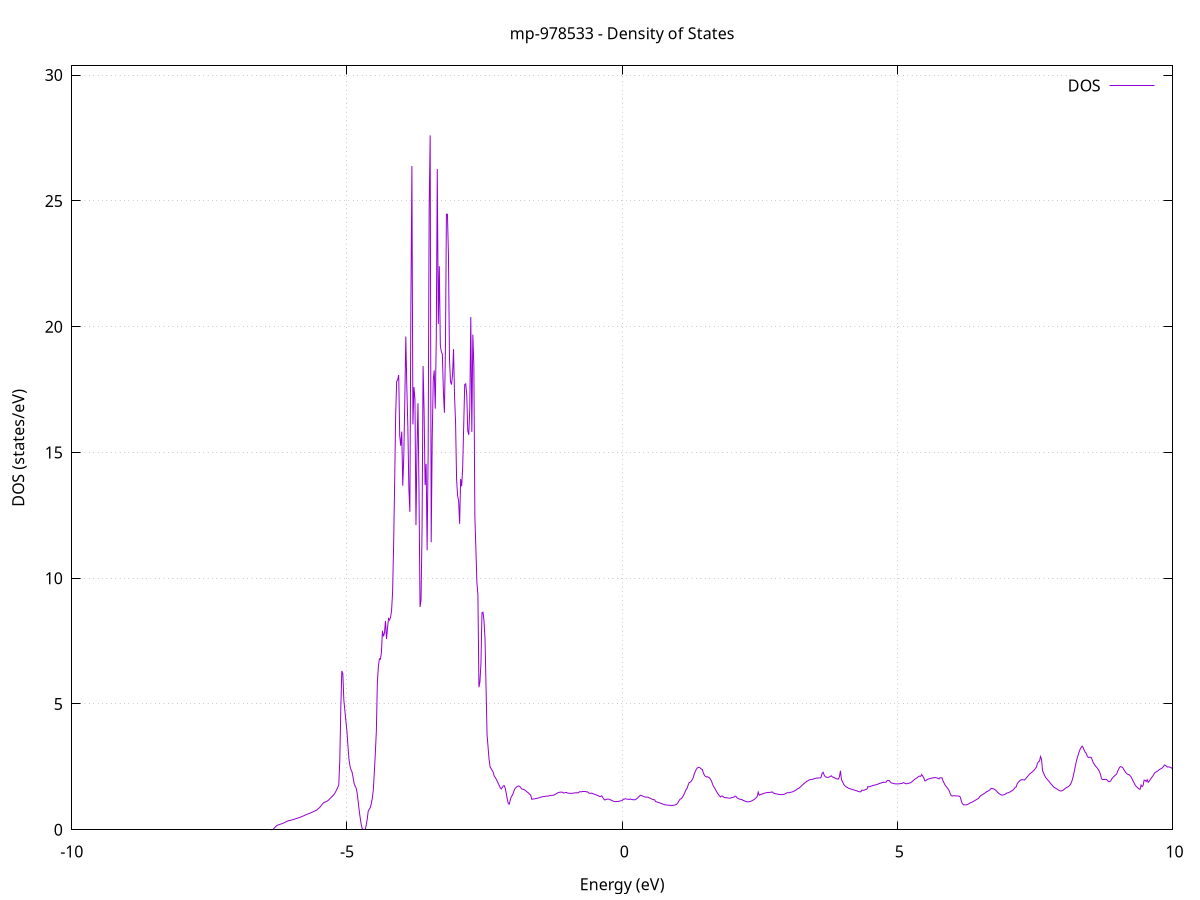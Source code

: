 set title 'mp-978533 - Density of States'
set xlabel 'Energy (eV)'
set ylabel 'DOS (states/eV)'
set grid
set xrange [-10:10]
set yrange [0:30.367]
set xzeroaxis lt -1
set terminal png size 800,600
set output 'mp-978533_dos_gnuplot.png'
plot '-' using 1:2 with lines title 'DOS'
-8.045900 0.000000
-8.027500 0.000000
-8.009000 0.000000
-7.990600 0.000000
-7.972100 0.000000
-7.953700 0.000000
-7.935200 0.000000
-7.916800 0.000000
-7.898300 0.000000
-7.879900 0.000000
-7.861400 0.000000
-7.843000 0.000000
-7.824500 0.000000
-7.806000 0.000000
-7.787600 0.000000
-7.769100 0.000000
-7.750700 0.000000
-7.732200 0.000000
-7.713800 0.000000
-7.695300 0.000000
-7.676900 0.000000
-7.658400 0.000000
-7.640000 0.000000
-7.621500 0.000000
-7.603100 0.000000
-7.584600 0.000000
-7.566200 0.000000
-7.547700 0.000000
-7.529300 0.000000
-7.510800 0.000000
-7.492300 0.000000
-7.473900 0.000000
-7.455400 0.000000
-7.437000 0.000000
-7.418500 0.000000
-7.400100 0.000000
-7.381600 0.000000
-7.363200 0.000000
-7.344700 0.000000
-7.326300 0.000000
-7.307800 0.000000
-7.289400 0.000000
-7.270900 0.000000
-7.252500 0.000000
-7.234000 0.000000
-7.215600 0.000000
-7.197100 0.000000
-7.178600 0.000000
-7.160200 0.000000
-7.141700 0.000000
-7.123300 0.000000
-7.104800 0.000000
-7.086400 0.000000
-7.067900 0.000000
-7.049500 0.000000
-7.031000 0.000000
-7.012600 0.000000
-6.994100 0.000000
-6.975700 0.000000
-6.957200 0.000000
-6.938800 0.000000
-6.920300 0.000000
-6.901900 0.000000
-6.883400 0.000000
-6.864900 0.000000
-6.846500 0.000000
-6.828000 0.000000
-6.809600 0.000000
-6.791100 0.000000
-6.772700 0.000000
-6.754200 0.000000
-6.735800 0.000000
-6.717300 0.000000
-6.698900 0.000000
-6.680400 0.000000
-6.662000 0.000000
-6.643500 0.000000
-6.625100 0.000000
-6.606600 0.000000
-6.588200 0.000000
-6.569700 0.000000
-6.551200 0.000000
-6.532800 0.000000
-6.514300 0.000000
-6.495900 0.000000
-6.477400 0.000000
-6.459000 0.000000
-6.440500 0.000000
-6.422100 0.000000
-6.403600 0.000000
-6.385200 0.000000
-6.366700 0.000100
-6.348300 0.011400
-6.329800 0.041900
-6.311400 0.089300
-6.292900 0.132200
-6.274500 0.171700
-6.256000 0.186200
-6.237500 0.200400
-6.219100 0.215000
-6.200600 0.231600
-6.182200 0.238600
-6.163700 0.255900
-6.145300 0.274600
-6.126800 0.293800
-6.108400 0.313700
-6.089900 0.334100
-6.071500 0.351600
-6.053000 0.363700
-6.034600 0.371500
-6.016100 0.381900
-5.997700 0.393500
-5.979200 0.406000
-5.960800 0.418500
-5.942300 0.431100
-5.923800 0.443600
-5.905400 0.456800
-5.886900 0.470600
-5.868500 0.484700
-5.850000 0.499100
-5.831600 0.513900
-5.813100 0.529800
-5.794700 0.547200
-5.776200 0.565300
-5.757800 0.584200
-5.739300 0.602000
-5.720900 0.618400
-5.702400 0.634500
-5.684000 0.650600
-5.665500 0.666900
-5.647100 0.684400
-5.628600 0.702400
-5.610100 0.720700
-5.591700 0.739500
-5.573200 0.758700
-5.554800 0.779400
-5.536300 0.810000
-5.517900 0.842400
-5.499400 0.879400
-5.481000 0.925500
-5.462500 0.975900
-5.444100 1.030200
-5.425600 1.070700
-5.407200 1.097500
-5.388700 1.110600
-5.370300 1.123600
-5.351800 1.151700
-5.333300 1.183300
-5.314900 1.221900
-5.296400 1.267500
-5.278000 1.307600
-5.259500 1.344700
-5.241100 1.390800
-5.222600 1.446900
-5.204200 1.516600
-5.185700 1.598700
-5.167300 1.686500
-5.148800 1.782900
-5.130400 2.759200
-5.111900 4.840500
-5.093500 6.314800
-5.075000 6.193800
-5.056600 5.144400
-5.038100 4.735200
-5.019600 4.326500
-5.001200 3.932300
-4.982700 3.343300
-4.964300 2.817700
-4.945800 2.539800
-4.927400 2.388100
-4.908900 2.305100
-4.890500 2.094800
-4.872000 1.865500
-4.853600 1.741200
-4.835100 1.675400
-4.816700 1.479000
-4.798200 1.159600
-4.779800 0.805300
-4.761300 0.497300
-4.742900 0.236000
-4.724400 0.045500
-4.705900 0.000000
-4.687500 0.000000
-4.669000 0.015100
-4.650600 0.176200
-4.632100 0.422300
-4.613700 0.742400
-4.595200 0.813200
-4.576800 0.882400
-4.558300 1.035800
-4.539900 1.253300
-4.521400 1.582300
-4.503000 2.284400
-4.484500 3.043400
-4.466100 3.924300
-4.447600 5.879900
-4.429200 6.490700
-4.410700 6.798200
-4.392200 6.780700
-4.373800 7.051300
-4.355300 7.911800
-4.336900 7.689200
-4.318400 7.825600
-4.300000 8.301400
-4.281500 7.585200
-4.263100 8.027900
-4.244600 8.397600
-4.226200 8.341400
-4.207700 8.456500
-4.189300 8.715700
-4.170800 9.461700
-4.152400 11.314400
-4.133900 13.737600
-4.115500 16.468600
-4.097000 17.820200
-4.078500 17.888600
-4.060100 18.078300
-4.041600 15.669400
-4.023200 15.263000
-4.004700 15.828100
-3.986300 13.678100
-3.967800 14.829200
-3.949400 16.994500
-3.930900 19.607800
-3.912500 17.622400
-3.894000 16.004100
-3.875600 13.576600
-3.857100 12.640000
-3.838700 20.825000
-3.820200 26.386500
-3.801800 16.112200
-3.783300 17.599200
-3.764800 17.119900
-3.746400 12.111800
-3.727900 15.118600
-3.709500 16.955600
-3.691000 13.417800
-3.672600 8.856200
-3.654100 9.138500
-3.635700 11.929500
-3.617200 18.434800
-3.598800 16.687400
-3.580300 13.702600
-3.561900 14.545600
-3.543400 11.111900
-3.525000 14.977700
-3.506500 24.699800
-3.488100 27.606300
-3.469600 11.428100
-3.451100 15.539900
-3.432700 17.861200
-3.414200 18.263100
-3.395800 16.740800
-3.377300 19.517800
-3.358900 26.268100
-3.340400 20.107600
-3.322000 22.401700
-3.303500 19.246700
-3.285100 19.009500
-3.266600 18.899800
-3.248200 17.438900
-3.229700 16.576600
-3.211300 19.093700
-3.192800 24.476000
-3.174400 24.465700
-3.155900 22.831400
-3.137400 18.729000
-3.119000 17.811700
-3.100500 17.697600
-3.082100 18.076300
-3.063600 19.104900
-3.045200 17.234800
-3.026700 16.195300
-3.008300 13.937700
-2.989800 13.279900
-2.971400 13.081500
-2.952900 12.160800
-2.934500 13.940100
-2.916000 13.658000
-2.897600 14.395000
-2.879100 16.047700
-2.860600 17.693400
-2.842200 17.729100
-2.823700 17.297300
-2.805300 15.862500
-2.786800 15.700800
-2.768400 16.760800
-2.749900 20.386200
-2.731500 15.816400
-2.713000 19.684900
-2.694600 18.471500
-2.676100 12.453600
-2.657700 11.167200
-2.639200 9.838300
-2.620800 9.343000
-2.602300 5.665300
-2.583900 5.878400
-2.565400 6.620100
-2.546900 8.625000
-2.528500 8.650500
-2.510000 8.296300
-2.491600 7.590100
-2.473100 5.683400
-2.454700 3.793400
-2.436200 3.286600
-2.417800 2.799100
-2.399300 2.498000
-2.380900 2.432600
-2.362400 2.359200
-2.344000 2.296100
-2.325500 2.141100
-2.307100 2.086200
-2.288600 2.009500
-2.270200 1.929600
-2.251700 1.847500
-2.233200 1.762900
-2.214800 1.669300
-2.196300 1.624200
-2.177900 1.682000
-2.159400 1.744400
-2.141000 1.754900
-2.122500 1.638600
-2.104100 1.421100
-2.085600 1.208100
-2.067200 1.032300
-2.048700 1.023400
-2.030300 1.212500
-2.011800 1.328600
-1.993400 1.371900
-1.974900 1.482500
-1.956500 1.597300
-1.938000 1.659200
-1.919500 1.703400
-1.901100 1.730400
-1.882600 1.740400
-1.864200 1.730700
-1.845700 1.687900
-1.827300 1.624300
-1.808800 1.616000
-1.790400 1.606100
-1.771900 1.585300
-1.753500 1.552500
-1.735000 1.515800
-1.716600 1.488900
-1.698100 1.455800
-1.679700 1.406000
-1.661200 1.379200
-1.642800 1.213400
-1.624300 1.217500
-1.605800 1.225000
-1.587400 1.232800
-1.568900 1.241200
-1.550500 1.250100
-1.532000 1.258600
-1.513600 1.269300
-1.495100 1.282000
-1.476700 1.296800
-1.458200 1.309600
-1.439800 1.316700
-1.421300 1.319900
-1.402900 1.324500
-1.384400 1.335700
-1.366000 1.337600
-1.347500 1.342000
-1.329100 1.350000
-1.310600 1.358800
-1.292100 1.367200
-1.273700 1.370800
-1.255200 1.374200
-1.236800 1.379700
-1.218300 1.403900
-1.199900 1.432400
-1.181400 1.456600
-1.163000 1.475400
-1.144500 1.488200
-1.126100 1.494200
-1.107600 1.499600
-1.089200 1.495000
-1.070700 1.465600
-1.052300 1.461200
-1.033800 1.462900
-1.015400 1.462900
-0.996900 1.462400
-0.978400 1.456400
-0.960000 1.450700
-0.941500 1.447900
-0.923100 1.448700
-0.904600 1.452000
-0.886200 1.457400
-0.867700 1.462600
-0.849300 1.467500
-0.830800 1.469900
-0.812400 1.472500
-0.793900 1.475100
-0.775500 1.512500
-0.757000 1.510500
-0.738600 1.509100
-0.720100 1.508500
-0.701600 1.508400
-0.683200 1.522900
-0.664700 1.518500
-0.646300 1.507900
-0.627800 1.508500
-0.609400 1.466400
-0.590900 1.453700
-0.572500 1.445700
-0.554000 1.458300
-0.535600 1.440400
-0.517100 1.422500
-0.498700 1.407900
-0.480200 1.392700
-0.461800 1.377200
-0.443300 1.361100
-0.424900 1.343100
-0.406400 1.323100
-0.387900 1.326900
-0.369500 1.351200
-0.351000 1.276700
-0.332600 1.216100
-0.314100 1.182300
-0.295700 1.203800
-0.277200 1.212900
-0.258800 1.219700
-0.240300 1.218900
-0.221900 1.199300
-0.203400 1.181700
-0.185000 1.163500
-0.166500 1.144400
-0.148100 1.124600
-0.129600 1.117600
-0.111200 1.118700
-0.092700 1.128300
-0.074200 1.120700
-0.055800 1.133800
-0.037300 1.144700
-0.018900 1.153300
-0.000400 1.158700
0.018000 1.209200
0.036500 1.218700
0.054900 1.228700
0.073400 1.225600
0.091800 1.219000
0.110300 1.213800
0.128700 1.204400
0.147200 1.226800
0.165600 1.209100
0.184100 1.199400
0.202500 1.194000
0.221000 1.192900
0.239500 1.195800
0.257900 1.224500
0.276400 1.253700
0.294800 1.291300
0.313300 1.339900
0.331700 1.371200
0.350200 1.364700
0.368600 1.340000
0.387100 1.333300
0.405500 1.308700
0.424000 1.301300
0.442400 1.298500
0.460900 1.299000
0.479300 1.286900
0.497800 1.257900
0.516200 1.253800
0.534700 1.221700
0.553200 1.210500
0.571600 1.197900
0.590100 1.188100
0.608500 1.125000
0.627000 1.110400
0.645400 1.096600
0.663900 1.082800
0.682300 1.068700
0.700800 1.054300
0.719200 1.039200
0.737700 1.023400
0.756100 1.008300
0.774600 0.995200
0.793000 0.988800
0.811500 0.984100
0.829900 0.979900
0.848400 0.976200
0.866900 0.973100
0.885300 0.968100
0.903800 0.969800
0.922200 0.972900
0.940700 0.976900
0.959100 0.982700
0.977600 0.999800
0.996000 1.026700
1.014500 1.077600
1.032900 1.154900
1.051400 1.213200
1.069800 1.231500
1.088300 1.272500
1.106700 1.337700
1.125200 1.416400
1.143600 1.508000
1.162100 1.596200
1.180600 1.650900
1.199000 1.778200
1.217500 1.876600
1.235900 1.888800
1.254400 1.927200
1.272800 1.992700
1.291300 2.069500
1.309700 2.212800
1.328200 2.311300
1.346600 2.400800
1.365100 2.454700
1.383500 2.481000
1.402000 2.482600
1.420400 2.451000
1.438900 2.415200
1.457300 2.395400
1.475800 2.259800
1.494300 2.170500
1.512700 2.123500
1.531200 2.098600
1.549600 2.110700
1.568100 2.084100
1.586500 2.067200
1.605000 2.008200
1.623400 1.940100
1.641900 1.816600
1.660300 1.726900
1.678800 1.664400
1.697200 1.589300
1.715700 1.513600
1.734100 1.452600
1.752600 1.393000
1.771100 1.344600
1.789500 1.305100
1.808000 1.342300
1.826400 1.339000
1.844900 1.295400
1.863300 1.278700
1.881800 1.274900
1.900200 1.273400
1.918700 1.265000
1.937100 1.257200
1.955600 1.257400
1.974000 1.263600
1.992500 1.280100
2.010900 1.285000
2.029400 1.296100
2.047800 1.337300
2.066300 1.332300
2.084800 1.273600
2.103200 1.250600
2.121700 1.230100
2.140100 1.213000
2.158600 1.203900
2.177000 1.204300
2.195500 1.164100
2.213900 1.160400
2.232400 1.137900
2.250800 1.121800
2.269300 1.112600
2.287700 1.110600
2.306200 1.115500
2.324600 1.125600
2.343100 1.136500
2.361500 1.155200
2.380000 1.179200
2.398500 1.206500
2.416900 1.238500
2.435400 1.275700
2.453800 1.315700
2.472300 1.496800
2.490700 1.373500
2.509200 1.392500
2.527600 1.407200
2.546100 1.421500
2.564500 1.438900
2.583000 1.452700
2.601400 1.463900
2.619900 1.472900
2.638300 1.479600
2.656800 1.483500
2.675200 1.485600
2.693700 1.489600
2.712200 1.495800
2.730600 1.504400
2.749100 1.461800
2.767500 1.442200
2.786000 1.435900
2.804400 1.428700
2.822900 1.419300
2.841300 1.407900
2.859800 1.401500
2.878200 1.397000
2.896700 1.397900
2.915100 1.400900
2.933600 1.406500
2.952000 1.417000
2.970500 1.440200
2.988900 1.463400
3.007400 1.474400
3.025900 1.470900
3.044300 1.485300
3.062800 1.492700
3.081200 1.498700
3.099700 1.511800
3.118100 1.530700
3.136600 1.554600
3.155000 1.573600
3.173500 1.603800
3.191900 1.636000
3.210400 1.650500
3.228800 1.685100
3.247300 1.721800
3.265700 1.758300
3.284200 1.795800
3.302600 1.833000
3.321100 1.867600
3.339600 1.899000
3.358000 1.927700
3.376500 1.952800
3.394900 1.976900
3.413400 1.992600
3.431800 1.997300
3.450300 2.000900
3.468700 2.011400
3.487200 2.025300
3.505600 2.041200
3.524100 2.051200
3.542500 2.055900
3.561000 2.057300
3.579400 2.058800
3.597900 2.064100
3.616300 2.097500
3.634800 2.254000
3.653300 2.284500
3.671700 2.167800
3.690200 2.111900
3.708600 2.091200
3.727100 2.082100
3.745500 2.084500
3.764000 2.097700
3.782400 2.120300
3.800900 2.146200
3.819300 2.101700
3.837800 2.089200
3.856200 2.073100
3.874700 2.044600
3.893100 2.029000
3.911600 2.016300
3.930100 2.015500
3.948500 2.114800
3.967000 2.344300
3.985400 1.988000
4.003900 1.917300
4.022300 1.821800
4.040800 1.759400
4.059200 1.728000
4.077700 1.698600
4.096100 1.673600
4.114600 1.650100
4.133000 1.639500
4.151500 1.622100
4.169900 1.609800
4.188400 1.597800
4.206800 1.584700
4.225300 1.573200
4.243800 1.560600
4.262200 1.549200
4.280700 1.533100
4.299100 1.517000
4.317600 1.511600
4.336000 1.509700
4.354500 1.572500
4.372900 1.567200
4.391400 1.569300
4.409800 1.585400
4.428300 1.604000
4.446700 1.612600
4.465200 1.717600
4.483600 1.704100
4.502100 1.718100
4.520500 1.732700
4.539000 1.747500
4.557500 1.760100
4.575900 1.771700
4.594400 1.780300
4.612800 1.789800
4.631300 1.801000
4.649700 1.816000
4.668200 1.837500
4.686600 1.844500
4.705100 1.859200
4.723500 1.876900
4.742000 1.885500
4.760400 1.886800
4.778900 1.888400
4.797300 1.896000
4.815800 1.953500
4.834200 1.963100
4.852700 1.958600
4.871200 1.898100
4.889600 1.862900
4.908100 1.854600
4.926500 1.847800
4.945000 1.831400
4.963400 1.826400
4.981900 1.824300
5.000300 1.825700
5.018800 1.826400
5.037200 1.827400
5.055700 1.834900
5.074100 1.842000
5.092600 1.852100
5.111000 1.874100
5.129500 1.855400
5.147900 1.835200
5.166400 1.828600
5.184900 1.835500
5.203300 1.844000
5.221800 1.858100
5.240200 1.870600
5.258700 1.897400
5.277100 1.929100
5.295600 1.970200
5.314000 2.002600
5.332500 2.030400
5.350900 2.057100
5.369400 2.083600
5.387800 2.121300
5.406300 2.133900
5.424700 2.125600
5.443200 2.194300
5.461600 2.130500
5.480100 2.071400
5.498600 1.945100
5.517000 1.948200
5.535500 1.983600
5.553900 2.007900
5.572400 2.023200
5.590800 2.034200
5.609300 2.043800
5.627700 2.054400
5.646200 2.061900
5.664600 2.067600
5.683100 2.077700
5.701500 2.071700
5.720000 2.059800
5.738400 2.042000
5.756900 2.022700
5.775300 2.068100
5.793800 2.067100
5.812300 2.065700
5.830700 1.939300
5.849200 1.860600
5.867600 1.779100
5.886100 1.723300
5.904500 1.675000
5.923000 1.621300
5.941400 1.558800
5.959900 1.443000
5.978300 1.365500
5.996800 1.337500
6.015200 1.355200
6.033700 1.350900
6.052100 1.345500
6.070600 1.345700
6.089000 1.345100
6.107500 1.342600
6.126000 1.337200
6.144400 1.297200
6.162900 1.145200
6.181300 1.041100
6.199800 0.997100
6.218200 0.989900
6.236700 0.986600
6.255100 0.992100
6.273600 1.006200
6.292000 1.026400
6.310500 1.049400
6.328900 1.072500
6.347400 1.086800
6.365800 1.109000
6.384300 1.130800
6.402800 1.153900
6.421200 1.177300
6.439700 1.202500
6.458100 1.226500
6.476600 1.248500
6.495000 1.313100
6.513500 1.352100
6.531900 1.377200
6.550400 1.401400
6.568800 1.425000
6.587300 1.452900
6.605700 1.487500
6.624200 1.511900
6.642600 1.532400
6.661100 1.555900
6.679500 1.582300
6.698000 1.635200
6.716500 1.639300
6.734900 1.632600
6.753400 1.620200
6.771800 1.600200
6.790300 1.567700
6.808700 1.525900
6.827200 1.476700
6.845600 1.442000
6.864100 1.417400
6.882500 1.393400
6.901000 1.375700
6.919400 1.382600
6.937900 1.393300
6.956300 1.409900
6.974800 1.436200
6.993200 1.466200
7.011700 1.465800
7.030200 1.482900
7.048600 1.507700
7.067100 1.531400
7.085500 1.557600
7.104000 1.585600
7.122400 1.623900
7.140900 1.686500
7.159300 1.702700
7.177800 1.826700
7.196200 1.881000
7.214700 1.925000
7.233100 1.964100
7.251600 1.988100
7.270000 1.992200
7.288500 1.986400
7.306900 1.976500
7.325400 2.010800
7.343900 2.060700
7.362300 2.108000
7.380800 2.156500
7.399200 2.205800
7.417700 2.242700
7.436100 2.274100
7.454600 2.305800
7.473000 2.340600
7.491500 2.384800
7.509900 2.444100
7.528400 2.494200
7.546800 2.646100
7.565300 2.703700
7.583700 2.732600
7.602200 2.910500
7.620600 2.791100
7.639100 2.345800
7.657600 2.254100
7.676000 2.159700
7.694500 2.083900
7.712900 2.032400
7.731400 1.986300
7.749800 1.937800
7.768300 1.887200
7.786700 1.838400
7.805200 1.793400
7.823600 1.748200
7.842100 1.694700
7.860500 1.672400
7.879000 1.649800
7.897400 1.627000
7.915900 1.593500
7.934300 1.573100
7.952800 1.551700
7.971300 1.539400
7.989700 1.548400
8.008200 1.567000
8.026600 1.596600
8.045100 1.635200
8.063500 1.663300
8.082000 1.685600
8.100400 1.704900
8.118900 1.737200
8.137300 1.780300
8.155800 1.844900
8.174200 1.947400
8.192700 2.096300
8.211100 2.273600
8.229600 2.482700
8.248000 2.669700
8.266500 2.833000
8.285000 2.968500
8.303400 3.097500
8.321900 3.201200
8.340300 3.272100
8.358800 3.325100
8.377200 3.266900
8.395700 3.165600
8.414100 3.079800
8.432600 3.043900
8.451000 2.927900
8.469500 2.877800
8.487900 2.882700
8.506400 2.883400
8.524800 2.871800
8.543300 2.764900
8.561700 2.657400
8.580200 2.606500
8.598700 2.534700
8.617100 2.496200
8.635600 2.448600
8.654000 2.385900
8.672500 2.306400
8.690900 2.207800
8.709400 2.033200
8.727800 1.997000
8.746300 1.998700
8.764700 2.001700
8.783200 2.004500
8.801600 2.002600
8.820100 1.960600
8.838500 1.913500
8.857000 1.915200
8.875500 1.939900
8.893900 2.010900
8.912400 2.065100
8.930800 2.110800
8.949300 2.146300
8.967700 2.179300
8.986200 2.219700
9.004600 2.334700
9.023100 2.417300
9.041500 2.488500
9.060000 2.513300
9.078400 2.491200
9.096900 2.465200
9.115300 2.395000
9.133800 2.329000
9.152200 2.269700
9.170700 2.228900
9.189200 2.202600
9.207600 2.197400
9.226100 2.157600
9.244500 2.111800
9.263000 2.036500
9.281400 1.944100
9.299900 1.876200
9.318300 1.789600
9.336800 1.734600
9.355200 1.696400
9.373700 1.656900
9.392100 1.623300
9.410600 1.604600
9.429000 1.778500
9.447500 1.717900
9.465900 1.761200
9.484400 1.973400
9.502900 1.966300
9.521300 1.917300
9.539800 1.986500
9.558200 1.887100
9.576700 1.935500
9.595100 1.988800
9.613600 2.052700
9.632000 2.107900
9.650500 2.160000
9.668900 2.240800
9.687400 2.285400
9.705800 2.301300
9.724300 2.327800
9.742700 2.357600
9.761200 2.393200
9.779600 2.416100
9.798100 2.437600
9.816600 2.468500
9.835000 2.509700
9.853500 2.575400
9.871900 2.557900
9.890400 2.526000
9.908800 2.493300
9.927300 2.498200
9.945700 2.495000
9.964200 2.481300
9.982600 2.457500
10.001100 2.426300
10.019500 2.388800
10.038000 2.341700
10.056400 2.282000
10.074900 2.212100
10.093300 2.140900
10.111800 2.087800
10.130300 2.031400
10.148700 1.964700
10.167200 1.909800
10.185600 1.866000
10.204100 1.832100
10.222500 1.825000
10.241000 1.862600
10.259400 1.896800
10.277900 1.927600
10.296300 1.946800
10.314800 1.962200
10.333200 1.965600
10.351700 1.957300
10.370100 1.955400
10.388600 1.949300
10.407000 1.937700
10.425500 1.933800
10.444000 1.896300
10.462400 1.876600
10.480900 1.868300
10.499300 1.872800
10.517800 1.885500
10.536200 1.905200
10.554700 1.949000
10.573100 2.012700
10.591600 2.058400
10.610000 2.114300
10.628500 2.086300
10.646900 2.058200
10.665400 2.055200
10.683800 2.052900
10.702300 2.062300
10.720700 2.162400
10.739200 2.192200
10.757700 2.211500
10.776100 2.230500
10.794600 2.245000
10.813000 2.258400
10.831500 2.278700
10.849900 2.302100
10.868400 2.315000
10.886800 2.306400
10.905300 2.262400
10.923700 2.251800
10.942200 2.245600
10.960600 2.256300
10.979100 2.252200
10.997500 2.254300
11.016000 2.258500
11.034500 2.263500
11.052900 2.277500
11.071400 2.301200
11.089800 2.330300
11.108300 2.368500
11.126700 2.406300
11.145200 2.444700
11.163600 2.632800
11.182100 2.661300
11.200500 2.662000
11.219000 2.656600
11.237400 2.637500
11.255900 2.609300
11.274300 2.583500
11.292800 2.606100
11.311200 2.514800
11.329700 2.402500
11.348200 2.302900
11.366600 2.214200
11.385100 2.140000
11.403500 2.092500
11.422000 2.037200
11.440400 1.993200
11.458900 1.960500
11.477300 1.947700
11.495800 1.933200
11.514200 1.921300
11.532700 1.912000
11.551100 1.909500
11.569600 1.909800
11.588000 1.948900
11.606500 1.974600
11.624900 1.964700
11.643400 2.000900
11.661900 2.005800
11.680300 2.001000
11.698800 1.978100
11.717200 1.944000
11.735700 1.927600
11.754100 1.904500
11.772600 1.887800
11.791000 1.859300
11.809500 1.832600
11.827900 1.817700
11.846400 1.787100
11.864800 1.762000
11.883300 1.796200
11.901700 1.722800
11.920200 1.706700
11.938600 1.694300
11.957100 1.688100
11.975600 1.725400
11.994000 1.782500
12.012500 1.831300
12.030900 1.841600
12.049400 1.909300
12.067800 1.930200
12.086300 1.907900
12.104700 1.874400
12.123200 1.834300
12.141600 1.786800
12.160100 1.732900
12.178500 1.681600
12.197000 1.651300
12.215400 1.667500
12.233900 1.623300
12.252300 1.627000
12.270800 1.630400
12.289300 1.633600
12.307700 1.647800
12.326200 1.730200
12.344600 1.814200
12.363100 1.896800
12.381500 1.968800
12.400000 2.034500
12.418400 2.085700
12.436900 2.112500
12.455300 1.982000
12.473800 1.880500
12.492200 1.811600
12.510700 1.742000
12.529100 1.714100
12.547600 1.703800
12.566000 1.705400
12.584500 1.742500
12.603000 1.750000
12.621400 1.760400
12.639900 1.772600
12.658300 1.785900
12.676800 1.816200
12.695200 1.901800
12.713700 1.972400
12.732100 2.036200
12.750600 2.136100
12.769000 2.253700
12.787500 2.138600
12.805900 2.084700
12.824400 2.059900
12.842800 2.037400
12.861300 2.014900
12.879700 1.992400
12.898200 1.978400
12.916700 1.969700
12.935100 1.941900
12.953600 1.899600
12.972000 1.872000
12.990500 1.851300
13.008900 1.837300
13.027400 1.834500
13.045800 1.833900
13.064300 1.816300
13.082700 1.853900
13.101200 1.896700
13.119600 1.936600
13.138100 1.981300
13.156500 2.027500
13.175000 2.074500
13.193400 2.120000
13.211900 2.128800
13.230400 2.146800
13.248800 2.188300
13.267300 2.221300
13.285700 2.251100
13.304200 2.224000
13.322600 2.227900
13.341100 2.282700
13.359500 2.378400
13.378000 2.300300
13.396400 2.268300
13.414900 2.250100
13.433300 2.230600
13.451800 2.213100
13.470200 2.192200
13.488700 2.171600
13.507200 2.151100
13.525600 2.129100
13.544100 2.106600
13.562500 2.098600
13.581000 2.097800
13.599400 2.102800
13.617900 2.029100
13.636300 1.979200
13.654800 1.939900
13.673200 1.910600
13.691700 1.948900
13.710100 2.072800
13.728600 2.117300
13.747000 2.142400
13.765500 2.174100
13.783900 2.220500
13.802400 2.286000
13.820900 2.349800
13.839300 2.398000
13.857800 2.432200
13.876200 2.453000
13.894700 2.460500
13.913100 2.460100
13.931600 2.497300
13.950000 2.579600
13.968500 2.565500
13.986900 2.536500
14.005400 2.512400
14.023800 2.486100
14.042300 2.481100
14.060700 2.444700
14.079200 2.471000
14.097600 2.505100
14.116100 2.541400
14.134600 2.614800
14.153000 2.638000
14.171500 2.635400
14.189900 2.599000
14.208400 2.545100
14.226800 2.529700
14.245300 2.479900
14.263700 2.473800
14.282200 2.474500
14.300600 2.492400
14.319100 2.502500
14.337500 2.501200
14.356000 2.496500
14.374400 2.493600
14.392900 2.497700
14.411300 2.529800
14.429800 2.502900
14.448300 2.513300
14.466700 2.521300
14.485200 2.529300
14.503600 2.542400
14.522100 2.565800
14.540500 2.601700
14.559000 2.643900
14.577400 2.648300
14.595900 2.641100
14.614300 2.669000
14.632800 2.698700
14.651200 2.751300
14.669700 2.828900
14.688100 2.897200
14.706600 2.928600
14.725000 2.960700
14.743500 3.013500
14.762000 3.060600
14.780400 3.039100
14.798900 3.041400
14.817300 3.021500
14.835800 3.054500
14.854200 2.950800
14.872700 2.942000
14.891100 2.949500
14.909600 2.958900
14.928000 2.975000
14.946500 3.039000
14.964900 3.045500
14.983400 3.059200
15.001800 3.066800
15.020300 3.101500
15.038700 3.085100
15.057200 3.073300
15.075700 3.066400
15.094100 3.083100
15.112600 3.110400
15.131000 3.119300
15.149500 3.091500
15.167900 3.032700
15.186400 2.954900
15.204800 2.895400
15.223300 2.879700
15.241700 2.857300
15.260200 2.785800
15.278600 2.791800
15.297100 2.979400
15.315500 3.196200
15.334000 3.182100
15.352400 3.173900
15.370900 3.133000
15.389400 3.079900
15.407800 3.068200
15.426300 3.022200
15.444700 2.961400
15.463200 2.888900
15.481600 2.837200
15.500100 2.797000
15.518500 2.768000
15.537000 2.746900
15.555400 2.773400
15.573900 2.797900
15.592300 2.827800
15.610800 2.857700
15.629200 2.892000
15.647700 2.971700
15.666200 3.001600
15.684600 2.984200
15.703100 2.980100
15.721500 2.980800
15.740000 2.971500
15.758400 2.952600
15.776900 2.922500
15.795300 2.856600
15.813800 2.786400
15.832200 2.776000
15.850700 2.787700
15.869100 2.707700
15.887600 2.739000
15.906000 2.468900
15.924500 2.492100
15.942900 2.502600
15.961400 2.485100
15.979900 2.510400
15.998300 2.590400
16.016800 2.691300
16.035200 2.728500
16.053700 2.782000
16.072100 2.893100
16.090600 3.022000
16.109000 3.194700
16.127500 3.476000
16.145900 3.673900
16.164400 3.549800
16.182800 3.602400
16.201300 3.607000
16.219700 3.631400
16.238200 3.673900
16.256600 3.817400
16.275100 4.001100
16.293600 3.796600
16.312000 3.714600
16.330500 3.805500
16.348900 3.983200
16.367400 3.759800
16.385800 3.698100
16.404300 3.381100
16.422700 3.459500
16.441200 3.216900
16.459600 3.318100
16.478100 3.233000
16.496500 3.146700
16.515000 3.083400
16.533400 3.179900
16.551900 3.249900
16.570300 3.352900
16.588800 3.472500
16.607300 3.659200
16.625700 3.554600
16.644200 3.596800
16.662600 3.645200
16.681100 3.726900
16.699500 3.803800
16.718000 3.729900
16.736400 3.544200
16.754900 3.346700
16.773300 3.071800
16.791800 2.799700
16.810200 2.565800
16.828700 2.381000
16.847100 2.282300
16.865600 2.217400
16.884000 2.152000
16.902500 2.095500
16.921000 2.035000
16.939400 2.009600
16.957900 2.009500
16.976300 2.020100
16.994800 2.041100
17.013200 2.083500
17.031700 2.162400
17.050100 2.261800
17.068600 2.369000
17.087000 2.455100
17.105500 2.515800
17.123900 2.537400
17.142400 2.536000
17.160800 2.512900
17.179300 2.476400
17.197700 2.475500
17.216200 2.540200
17.234700 2.532000
17.253100 2.538100
17.271600 2.545400
17.290000 2.657400
17.308500 2.786500
17.326900 2.988300
17.345400 3.018400
17.363800 3.005900
17.382300 2.914200
17.400700 2.927700
17.419200 2.865100
17.437600 2.881300
17.456100 2.882500
17.474500 2.872400
17.493000 2.855900
17.511400 2.852400
17.529900 2.881500
17.548400 2.953300
17.566800 2.990500
17.585300 3.007200
17.603700 2.998000
17.622200 2.982200
17.640600 2.970400
17.659100 2.927800
17.677500 2.908700
17.696000 2.911700
17.714400 2.878800
17.732900 2.893800
17.751300 2.844800
17.769800 2.900800
17.788200 3.018500
17.806700 2.871500
17.825100 2.823200
17.843600 2.749300
17.862100 2.689600
17.880500 2.616000
17.899000 2.562700
17.917400 2.517000
17.935900 2.505200
17.954300 2.500800
17.972800 2.494900
17.991200 2.475300
18.009700 2.482100
18.028100 2.485400
18.046600 2.494600
18.065000 2.573200
18.083500 2.692800
18.101900 2.801600
18.120400 2.809300
18.138900 2.941400
18.157300 2.730100
18.175800 2.708500
18.194200 2.846900
18.212700 3.005600
18.231100 3.340400
18.249600 3.040000
18.268000 2.951300
18.286500 2.971000
18.304900 3.007100
18.323400 3.050600
18.341800 3.028100
18.360300 3.054700
18.378700 3.095200
18.397200 3.131500
18.415600 3.163600
18.434100 3.212100
18.452600 3.268300
18.471000 3.336000
18.489500 3.596400
18.507900 3.828800
18.526400 3.703700
18.544800 3.586100
18.563300 3.535800
18.581700 3.503800
18.600200 3.396500
18.618600 3.250400
18.637100 3.187400
18.655500 3.336100
18.674000 2.640000
18.692400 2.429900
18.710900 2.322300
18.729300 2.303300
18.747800 2.292500
18.766300 2.295500
18.784700 2.322200
18.803200 2.268300
18.821600 2.282300
18.840100 2.367700
18.858500 2.463100
18.877000 2.585100
18.895400 2.711900
18.913900 2.844500
18.932300 2.804300
18.950800 2.796300
18.969200 2.837700
18.987700 2.942000
19.006100 3.048600
19.024600 3.138900
19.043000 3.119600
19.061500 2.989100
19.080000 2.980000
19.098400 2.961300
19.116900 2.917000
19.135300 2.862100
19.153800 2.841400
19.172200 2.810700
19.190700 2.776300
19.209100 2.747500
19.227600 2.765300
19.246000 2.735300
19.264500 2.644800
19.282900 2.593600
19.301400 2.551300
19.319800 2.514300
19.338300 2.480000
19.356700 2.440300
19.375200 2.395400
19.393700 2.349700
19.412100 2.314700
19.430600 2.265300
19.449000 2.204800
19.467500 2.149900
19.485900 2.121200
19.504400 2.084700
19.522800 2.048400
19.541300 2.036200
19.559700 2.013900
19.578200 2.019600
19.596600 2.050100
19.615100 2.096900
19.633500 2.119800
19.652000 2.116800
19.670400 2.138700
19.688900 2.187600
19.707400 2.246700
19.725800 2.326600
19.744300 2.438500
19.762700 2.532000
19.781200 2.565600
19.799600 2.583400
19.818100 2.598300
19.836500 2.625400
19.855000 2.662500
19.873400 2.709100
19.891900 2.777700
19.910300 2.771900
19.928800 2.832700
19.947200 2.921900
19.965700 2.994100
19.984100 3.159900
20.002600 3.312600
20.021100 3.375300
20.039500 3.314100
20.058000 3.214400
20.076400 3.110800
20.094900 2.999000
20.113300 2.871500
20.131800 2.739300
20.150200 2.696400
20.168700 2.535900
20.187100 2.442100
20.205600 2.373600
20.224000 2.297000
20.242500 2.235500
20.260900 2.269000
20.279400 2.385900
20.297800 2.620500
20.316300 2.933600
20.334800 3.079100
20.353200 3.124700
20.371700 3.008800
20.390100 3.017900
20.408600 3.004400
20.427000 3.009000
20.445500 3.059800
20.463900 3.158100
20.482400 3.155000
20.500800 3.138900
20.519300 3.133300
20.537700 3.100400
20.556200 3.089300
20.574600 3.090200
20.593100 3.104500
20.611600 3.121100
20.630000 3.137100
20.648500 3.131200
20.666900 3.154100
20.685400 2.965600
20.703800 2.964400
20.722300 2.981100
20.740700 2.977100
20.759200 2.903700
20.777600 2.820800
20.796100 2.748200
20.814500 2.698300
20.833000 2.631200
20.851400 2.515700
20.869900 2.441200
20.888300 2.719400
20.906800 2.417700
20.925300 2.333800
20.943700 2.315400
20.962200 2.332100
20.980600 2.361800
20.999100 2.397500
21.017500 2.458500
21.036000 2.538400
21.054400 2.610200
21.072900 2.677500
21.091300 2.751500
21.109800 2.863600
21.128200 2.895400
21.146700 2.881100
21.165100 2.862100
21.183600 2.840600
21.202000 2.844400
21.220500 2.843800
21.239000 2.863800
21.257400 2.873900
21.275900 2.884800
21.294300 2.893700
21.312800 2.910400
21.331200 2.934000
21.349700 2.933500
21.368100 2.936700
21.386600 2.938900
21.405000 2.945300
21.423500 3.098300
21.441900 3.077700
21.460400 3.059800
21.478800 3.098700
21.497300 3.124000
21.515700 3.274100
21.534200 3.261800
21.552700 3.227000
21.571100 3.200100
21.589600 3.126100
21.608000 3.018400
21.626500 2.936800
21.644900 2.864000
21.663400 2.779600
21.681800 2.715100
21.700300 2.667100
21.718700 2.623600
21.737200 2.593000
21.755600 2.586600
21.774100 2.623700
21.792500 2.718600
21.811000 2.868500
21.829400 2.977200
21.847900 3.087100
21.866400 3.250600
21.884800 3.477900
21.903300 3.676800
21.921700 3.685400
21.940200 3.667600
21.958600 3.638400
21.977100 3.602600
21.995500 3.590900
22.014000 3.582900
22.032400 3.492300
22.050900 3.531400
22.069300 3.563800
22.087800 3.666700
22.106200 3.685900
22.124700 3.700400
22.143100 3.641800
22.161600 3.499200
22.180100 3.485800
22.198500 3.265600
22.217000 3.170700
22.235400 3.037700
22.253900 3.042400
22.272300 3.151400
22.290800 3.210900
22.309200 3.277700
22.327700 3.385700
22.346100 3.488900
22.364600 3.594300
22.383000 3.733900
22.401500 3.767800
22.419900 3.905700
22.438400 3.997600
22.456800 4.082300
22.475300 4.120700
22.493800 4.140200
22.512200 4.156100
22.530700 4.129700
22.549100 4.098000
22.567600 3.950500
22.586000 3.588200
22.604500 3.468500
22.622900 3.423700
22.641400 3.439200
22.659800 3.474200
22.678300 3.471400
22.696700 3.448000
22.715200 3.372400
22.733600 3.270700
22.752100 3.166000
22.770600 3.040100
22.789000 2.951000
22.807500 2.923100
22.825900 3.119300
22.844400 3.302800
22.862800 3.307000
22.881300 3.336300
22.899700 3.401200
22.918200 3.498100
22.936600 3.634000
22.955100 3.677300
22.973500 3.552700
22.992000 3.344500
23.010400 3.127900
23.028900 3.002500
23.047300 2.887000
23.065800 2.797700
23.084300 2.725800
23.102700 2.659300
23.121200 2.607700
23.139600 2.556100
23.158100 2.471600
23.176500 2.464400
23.195000 2.676300
23.213400 2.829500
23.231900 2.887900
23.250300 2.844800
23.268800 2.805100
23.287200 2.785600
23.305700 2.794300
23.324100 2.817800
23.342600 2.855000
23.361000 2.899400
23.379500 2.867100
23.398000 2.856700
23.416400 2.920300
23.434900 3.039600
23.453300 2.971400
23.471800 2.937600
23.490200 2.985300
23.508700 3.009200
23.527100 3.011400
23.545600 3.057400
23.564000 3.150900
23.582500 3.267200
23.600900 3.381800
23.619400 3.357800
23.637800 3.428400
23.656300 3.477500
23.674700 3.495000
23.693200 3.505800
23.711700 3.493000
23.730100 3.485100
23.748600 3.462700
23.767000 3.429800
23.785500 3.300100
23.803900 3.213800
23.822400 3.117600
23.840800 3.265800
23.859300 3.140800
23.877700 3.071600
23.896200 3.022600
23.914600 2.983500
23.933100 2.881500
23.951500 2.869300
23.970000 2.872200
23.988400 2.865100
24.006900 2.980500
24.025400 2.887300
24.043800 2.824300
24.062300 2.797300
24.080700 2.760500
24.099200 2.738300
24.117600 2.709400
24.136100 2.697000
24.154500 2.689700
24.173000 2.683100
24.191400 2.683400
24.209900 2.697600
24.228300 2.724300
24.246800 2.807200
24.265200 2.945300
24.283700 3.104200
24.302100 3.363400
24.320600 3.571200
24.339100 3.503900
24.357500 3.453300
24.376000 3.428700
24.394400 3.412900
24.412900 3.382900
24.431300 3.380200
24.449800 3.407100
24.468200 3.450800
24.486700 3.496300
24.505100 3.565900
24.523600 3.667100
24.542000 3.744400
24.560500 3.835300
24.578900 3.989400
24.597400 4.186400
24.615800 4.130700
24.634300 3.939300
24.652800 3.894400
24.671200 3.999800
24.689700 4.364800
24.708100 4.215800
24.726600 4.282000
24.745000 4.232400
24.763500 4.158400
24.781900 4.070700
24.800400 4.009900
24.818800 3.966700
24.837300 3.904100
24.855700 3.802700
24.874200 3.736500
24.892600 3.700100
24.911100 3.693800
24.929500 3.645100
24.948000 3.643400
24.966500 3.509100
24.984900 3.399500
25.003400 3.350000
25.021800 3.305400
25.040300 3.240500
25.058700 3.170100
25.077200 3.086300
25.095600 2.966600
25.114100 2.861000
25.132500 2.826400
25.151000 2.776000
25.169400 2.750000
25.187900 2.762600
25.206300 2.712600
25.224800 2.639300
25.243300 2.713700
25.261700 2.718900
25.280200 2.680500
25.298600 2.621700
25.317100 2.513000
25.335500 2.391800
25.354000 2.295100
25.372400 2.277600
25.390900 2.291400
25.409300 2.341900
25.427800 2.471700
25.446200 2.527400
25.464700 2.558000
25.483100 2.586400
25.501600 2.604200
25.520000 2.559400
25.538500 2.495900
25.557000 2.420000
25.575400 2.333200
25.593900 2.228200
25.612300 2.146500
25.630800 2.058100
25.649200 2.009100
25.667700 1.987600
25.686100 1.949400
25.704600 1.902100
25.723000 1.873200
25.741500 1.859100
25.759900 1.846400
25.778400 1.847200
25.796800 1.843300
25.815300 1.816400
25.833700 1.757100
25.852200 1.654900
25.870700 1.563200
25.889100 1.458800
25.907600 1.343000
25.926000 1.217900
25.944500 1.092500
25.962900 1.004100
25.981400 0.957700
25.999800 0.899600
26.018300 0.829400
26.036700 0.766100
26.055200 0.737500
26.073600 0.717700
26.092100 0.629100
26.110500 0.603900
26.129000 0.577100
26.147400 0.548900
26.165900 0.518900
26.184400 0.482800
26.202800 0.439300
26.221300 0.388200
26.239700 0.325700
26.258200 0.251300
26.276600 0.218000
26.295100 0.189800
26.313500 0.181400
26.332000 0.173600
26.350400 0.166400
26.368900 0.159500
26.387300 0.152700
26.405800 0.146000
26.424200 0.139400
26.442700 0.132900
26.461100 0.126400
26.479600 0.120100
26.498100 0.113900
26.516500 0.107700
26.535000 0.104400
26.553400 0.103800
26.571900 0.105700
26.590300 0.098100
26.608800 0.091000
26.627200 0.082900
26.645700 0.074000
26.664100 0.064200
26.682600 0.058400
26.701000 0.055700
26.719500 0.052900
26.737900 0.050000
26.756400 0.047100
26.774800 0.044100
26.793300 0.041100
26.811800 0.038000
26.830200 0.034800
26.848700 0.031600
26.867100 0.028300
26.885600 0.025000
26.904000 0.021900
26.922500 0.019000
26.940900 0.016400
26.959400 0.014100
26.977800 0.012200
26.996300 0.010500
27.014700 0.009000
27.033200 0.007600
27.051600 0.006300
27.070100 0.005100
27.088500 0.004000
27.107000 0.003000
27.125500 0.002100
27.143900 0.001300
27.162400 0.000600
27.180800 0.000000
27.199300 0.000000
27.217700 0.000000
27.236200 0.000000
27.254600 0.000000
27.273100 0.000000
27.291500 0.000000
27.310000 0.000000
27.328400 0.000000
27.346900 0.000000
27.365300 0.000000
27.383800 0.000000
27.402300 0.000000
27.420700 0.000000
27.439200 0.000000
27.457600 0.000000
27.476100 0.000000
27.494500 0.000000
27.513000 0.000000
27.531400 0.000000
27.549900 0.000000
27.568300 0.000000
27.586800 0.000000
27.605200 0.000000
27.623700 0.000000
27.642100 0.000000
27.660600 0.000000
27.679000 0.000000
27.697500 0.000000
27.716000 0.000000
27.734400 0.000000
27.752900 0.000000
27.771300 0.000000
27.789800 0.000000
27.808200 0.000000
27.826700 0.000000
27.845100 0.000000
27.863600 0.000000
27.882000 0.000000
27.900500 0.000000
27.918900 0.000000
27.937400 0.000000
27.955800 0.000000
27.974300 0.000000
27.992700 0.000000
28.011200 0.000000
28.029700 0.000000
28.048100 0.000000
28.066600 0.000000
28.085000 0.000000
28.103500 0.000000
28.121900 0.000000
28.140400 0.000000
28.158800 0.000000
28.177300 0.000000
28.195700 0.000000
28.214200 0.000000
28.232600 0.000000
28.251100 0.000000
28.269500 0.000000
28.288000 0.000000
28.306400 0.000000
28.324900 0.000000
28.343400 0.000000
28.361800 0.000000
28.380300 0.000000
28.398700 0.000000
28.417200 0.000000
28.435600 0.000000
28.454100 0.000000
28.472500 0.000000
28.491000 0.000000
28.509400 0.000000
28.527900 0.000000
28.546300 0.000000
28.564800 0.000000
28.583200 0.000000
28.601700 0.000000
28.620100 0.000000
28.638600 0.000000
28.657100 0.000000
28.675500 0.000000
28.694000 0.000000
28.712400 0.000000
28.730900 0.000000
28.749300 0.000000
28.767800 0.000000
28.786200 0.000000
28.804700 0.000000
28.823100 0.000000
28.841600 0.000000
28.860000 0.000000
e
